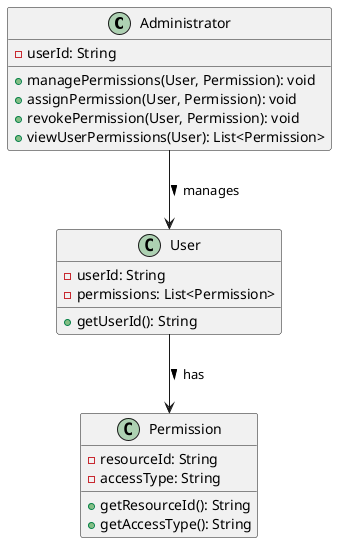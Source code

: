 @startuml
class Administrator {
    - userId: String
    + managePermissions(User, Permission): void
    + assignPermission(User, Permission): void
    + revokePermission(User, Permission): void
    + viewUserPermissions(User): List<Permission>
}

class User {
    - userId: String
    - permissions: List<Permission>
    + getUserId(): String
}

class Permission {
    - resourceId: String
    - accessType: String
    + getResourceId(): String
    + getAccessType(): String
}

Administrator --> User: "manages >"
User --> Permission: "has >"
@enduml